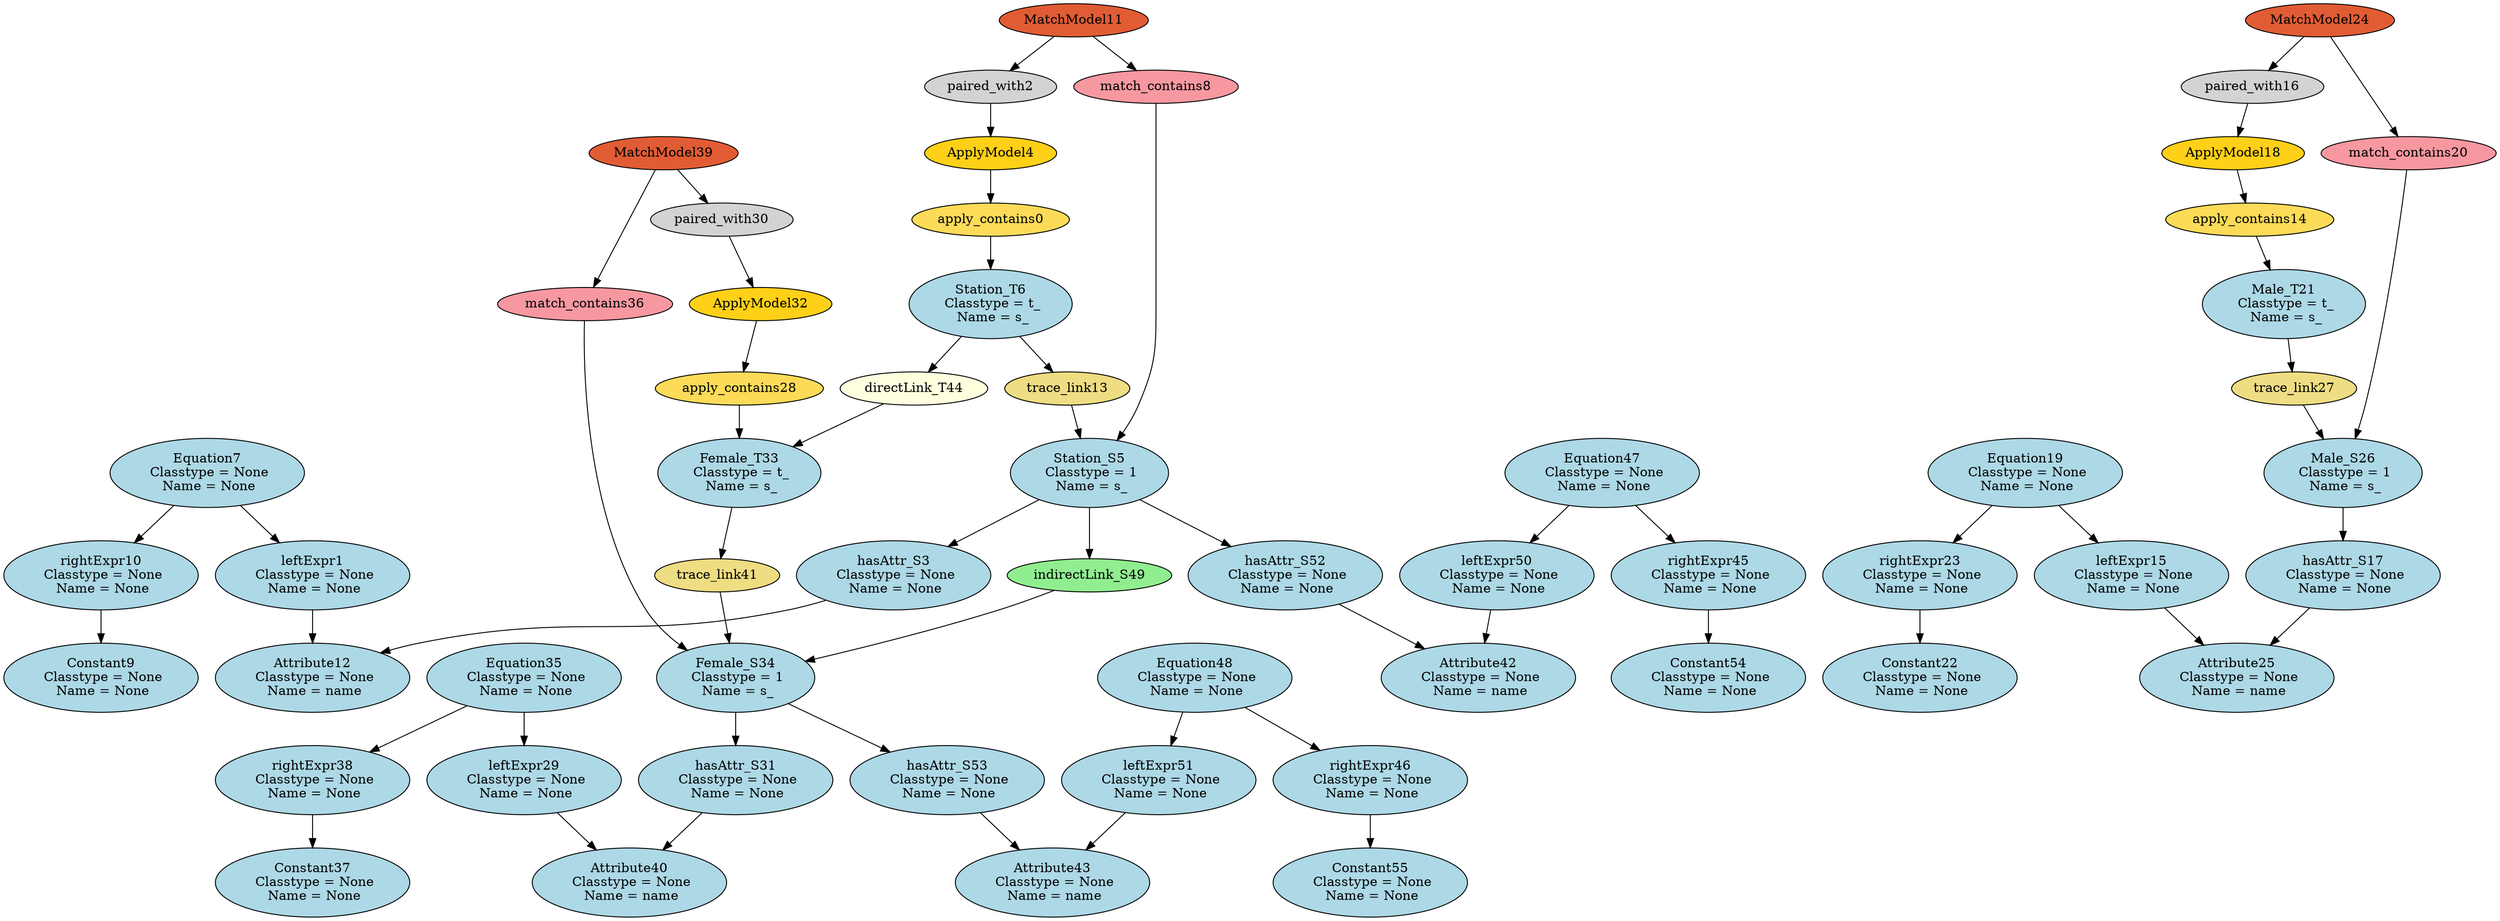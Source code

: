 digraph HEmptyPathCondition_HS2S_HM2M_HF2F_HSF2SF {
apply_contains0 [style=filled, fillcolor="#FCDB58"];
"leftExpr1\n Classtype = None\n Name = None" [style=filled, fillcolor=lightblue];
paired_with2 [style=filled, fillcolor=lightgray];
"hasAttr_S3\n Classtype = None\n Name = None" [style=filled, fillcolor=lightblue];
ApplyModel4 [style=filled, fillcolor="#FED017"];
"Station_S5\n Classtype = 1\n Name = s_" [style=filled, fillcolor=lightblue];
"Station_T6\n Classtype = t_\n Name = s_" [style=filled, fillcolor=lightblue];
"Equation7\n Classtype = None\n Name = None" [style=filled, fillcolor=lightblue];
match_contains8 [style=filled, fillcolor="#F798A1"];
"Constant9\n Classtype = None\n Name = None" [style=filled, fillcolor=lightblue];
"rightExpr10\n Classtype = None\n Name = None" [style=filled, fillcolor=lightblue];
MatchModel11 [style=filled, fillcolor="#E15C34"];
"Attribute12\n Classtype = None\n Name = name" [style=filled, fillcolor=lightblue];
trace_link13 [style=filled, fillcolor=lightgoldenrod];
apply_contains14 [style=filled, fillcolor="#FCDB58"];
"leftExpr15\n Classtype = None\n Name = None" [style=filled, fillcolor=lightblue];
paired_with16 [style=filled, fillcolor=lightgray];
"hasAttr_S17\n Classtype = None\n Name = None" [style=filled, fillcolor=lightblue];
ApplyModel18 [style=filled, fillcolor="#FED017"];
"Equation19\n Classtype = None\n Name = None" [style=filled, fillcolor=lightblue];
match_contains20 [style=filled, fillcolor="#F798A1"];
"Male_T21\n Classtype = t_\n Name = s_" [style=filled, fillcolor=lightblue];
"Constant22\n Classtype = None\n Name = None" [style=filled, fillcolor=lightblue];
"rightExpr23\n Classtype = None\n Name = None" [style=filled, fillcolor=lightblue];
MatchModel24 [style=filled, fillcolor="#E15C34"];
"Attribute25\n Classtype = None\n Name = name" [style=filled, fillcolor=lightblue];
"Male_S26\n Classtype = 1\n Name = s_" [style=filled, fillcolor=lightblue];
trace_link27 [style=filled, fillcolor=lightgoldenrod];
apply_contains28 [style=filled, fillcolor="#FCDB58"];
"leftExpr29\n Classtype = None\n Name = None" [style=filled, fillcolor=lightblue];
paired_with30 [style=filled, fillcolor=lightgray];
"hasAttr_S31\n Classtype = None\n Name = None" [style=filled, fillcolor=lightblue];
ApplyModel32 [style=filled, fillcolor="#FED017"];
"Female_T33\n Classtype = t_\n Name = s_" [style=filled, fillcolor=lightblue];
"Female_S34\n Classtype = 1\n Name = s_" [style=filled, fillcolor=lightblue];
"Equation35\n Classtype = None\n Name = None" [style=filled, fillcolor=lightblue];
match_contains36 [style=filled, fillcolor="#F798A1"];
"Constant37\n Classtype = None\n Name = None" [style=filled, fillcolor=lightblue];
"rightExpr38\n Classtype = None\n Name = None" [style=filled, fillcolor=lightblue];
MatchModel39 [style=filled, fillcolor="#E15C34"];
"Attribute40\n Classtype = None\n Name = name" [style=filled, fillcolor=lightblue];
trace_link41 [style=filled, fillcolor=lightgoldenrod];
"Attribute42\n Classtype = None\n Name = name" [style=filled, fillcolor=lightblue];
"Attribute43\n Classtype = None\n Name = name" [style=filled, fillcolor=lightblue];
"directLink_T44\n" [style=filled, fillcolor=lightyellow];
"rightExpr45\n Classtype = None\n Name = None" [style=filled, fillcolor=lightblue];
"rightExpr46\n Classtype = None\n Name = None" [style=filled, fillcolor=lightblue];
"Equation47\n Classtype = None\n Name = None" [style=filled, fillcolor=lightblue];
"Equation48\n Classtype = None\n Name = None" [style=filled, fillcolor=lightblue];
indirectLink_S49 [style=filled, fillcolor=lightgreen];
"leftExpr50\n Classtype = None\n Name = None" [style=filled, fillcolor=lightblue];
"leftExpr51\n Classtype = None\n Name = None" [style=filled, fillcolor=lightblue];
"hasAttr_S52\n Classtype = None\n Name = None" [style=filled, fillcolor=lightblue];
"hasAttr_S53\n Classtype = None\n Name = None" [style=filled, fillcolor=lightblue];
"Constant54\n Classtype = None\n Name = None" [style=filled, fillcolor=lightblue];
"Constant55\n Classtype = None\n Name = None" [style=filled, fillcolor=lightblue];
ApplyModel4 -> apply_contains0;
apply_contains0 -> "Station_T6\n Classtype = t_\n Name = s_";
"Equation7\n Classtype = None\n Name = None" -> "leftExpr1\n Classtype = None\n Name = None";
"leftExpr1\n Classtype = None\n Name = None" -> "Attribute12\n Classtype = None\n Name = name";
MatchModel11 -> paired_with2;
paired_with2 -> ApplyModel4;
"Station_S5\n Classtype = 1\n Name = s_" -> "hasAttr_S3\n Classtype = None\n Name = None";
"hasAttr_S3\n Classtype = None\n Name = None" -> "Attribute12\n Classtype = None\n Name = name";
match_contains8 -> "Station_S5\n Classtype = 1\n Name = s_";
"Equation7\n Classtype = None\n Name = None" -> "rightExpr10\n Classtype = None\n Name = None";
MatchModel11 -> match_contains8;
"rightExpr10\n Classtype = None\n Name = None" -> "Constant9\n Classtype = None\n Name = None";
trace_link13 -> "Station_S5\n Classtype = 1\n Name = s_";
"Station_T6\n Classtype = t_\n Name = s_" -> trace_link13;
ApplyModel18 -> apply_contains14;
apply_contains14 -> "Male_T21\n Classtype = t_\n Name = s_";
"Equation19\n Classtype = None\n Name = None" -> "leftExpr15\n Classtype = None\n Name = None";
"leftExpr15\n Classtype = None\n Name = None" -> "Attribute25\n Classtype = None\n Name = name";
MatchModel24 -> paired_with16;
paired_with16 -> ApplyModel18;
"Male_S26\n Classtype = 1\n Name = s_" -> "hasAttr_S17\n Classtype = None\n Name = None";
"hasAttr_S17\n Classtype = None\n Name = None" -> "Attribute25\n Classtype = None\n Name = name";
"Equation19\n Classtype = None\n Name = None" -> "rightExpr23\n Classtype = None\n Name = None";
MatchModel24 -> match_contains20;
match_contains20 -> "Male_S26\n Classtype = 1\n Name = s_";
"rightExpr23\n Classtype = None\n Name = None" -> "Constant22\n Classtype = None\n Name = None";
trace_link27 -> "Male_S26\n Classtype = 1\n Name = s_";
"Male_T21\n Classtype = t_\n Name = s_" -> trace_link27;
ApplyModel32 -> apply_contains28;
apply_contains28 -> "Female_T33\n Classtype = t_\n Name = s_";
"Equation35\n Classtype = None\n Name = None" -> "leftExpr29\n Classtype = None\n Name = None";
"leftExpr29\n Classtype = None\n Name = None" -> "Attribute40\n Classtype = None\n Name = name";
MatchModel39 -> paired_with30;
paired_with30 -> ApplyModel32;
"Female_S34\n Classtype = 1\n Name = s_" -> "hasAttr_S31\n Classtype = None\n Name = None";
"hasAttr_S31\n Classtype = None\n Name = None" -> "Attribute40\n Classtype = None\n Name = name";
match_contains36 -> "Female_S34\n Classtype = 1\n Name = s_";
"Equation35\n Classtype = None\n Name = None" -> "rightExpr38\n Classtype = None\n Name = None";
MatchModel39 -> match_contains36;
"rightExpr38\n Classtype = None\n Name = None" -> "Constant37\n Classtype = None\n Name = None";
trace_link41 -> "Female_S34\n Classtype = 1\n Name = s_";
"Female_T33\n Classtype = t_\n Name = s_" -> trace_link41;
"Station_S5\n Classtype = 1\n Name = s_" -> indirectLink_S49;
indirectLink_S49 -> "Female_S34\n Classtype = 1\n Name = s_";
"hasAttr_S52\n Classtype = None\n Name = None" -> "Attribute42\n Classtype = None\n Name = name";
"leftExpr50\n Classtype = None\n Name = None" -> "Attribute42\n Classtype = None\n Name = name";
"Equation47\n Classtype = None\n Name = None" -> "rightExpr45\n Classtype = None\n Name = None";
"Equation47\n Classtype = None\n Name = None" -> "leftExpr50\n Classtype = None\n Name = None";
"rightExpr45\n Classtype = None\n Name = None" -> "Constant54\n Classtype = None\n Name = None";
"Station_S5\n Classtype = 1\n Name = s_" -> "hasAttr_S52\n Classtype = None\n Name = None";
"leftExpr51\n Classtype = None\n Name = None" -> "Attribute43\n Classtype = None\n Name = name";
"hasAttr_S53\n Classtype = None\n Name = None" -> "Attribute43\n Classtype = None\n Name = name";
"Equation48\n Classtype = None\n Name = None" -> "rightExpr46\n Classtype = None\n Name = None";
"Equation48\n Classtype = None\n Name = None" -> "leftExpr51\n Classtype = None\n Name = None";
"rightExpr46\n Classtype = None\n Name = None" -> "Constant55\n Classtype = None\n Name = None";
"Station_T6\n Classtype = t_\n Name = s_" -> "directLink_T44\n";
"directLink_T44\n" -> "Female_T33\n Classtype = t_\n Name = s_";
"Female_S34\n Classtype = 1\n Name = s_" -> "hasAttr_S53\n Classtype = None\n Name = None";
}
